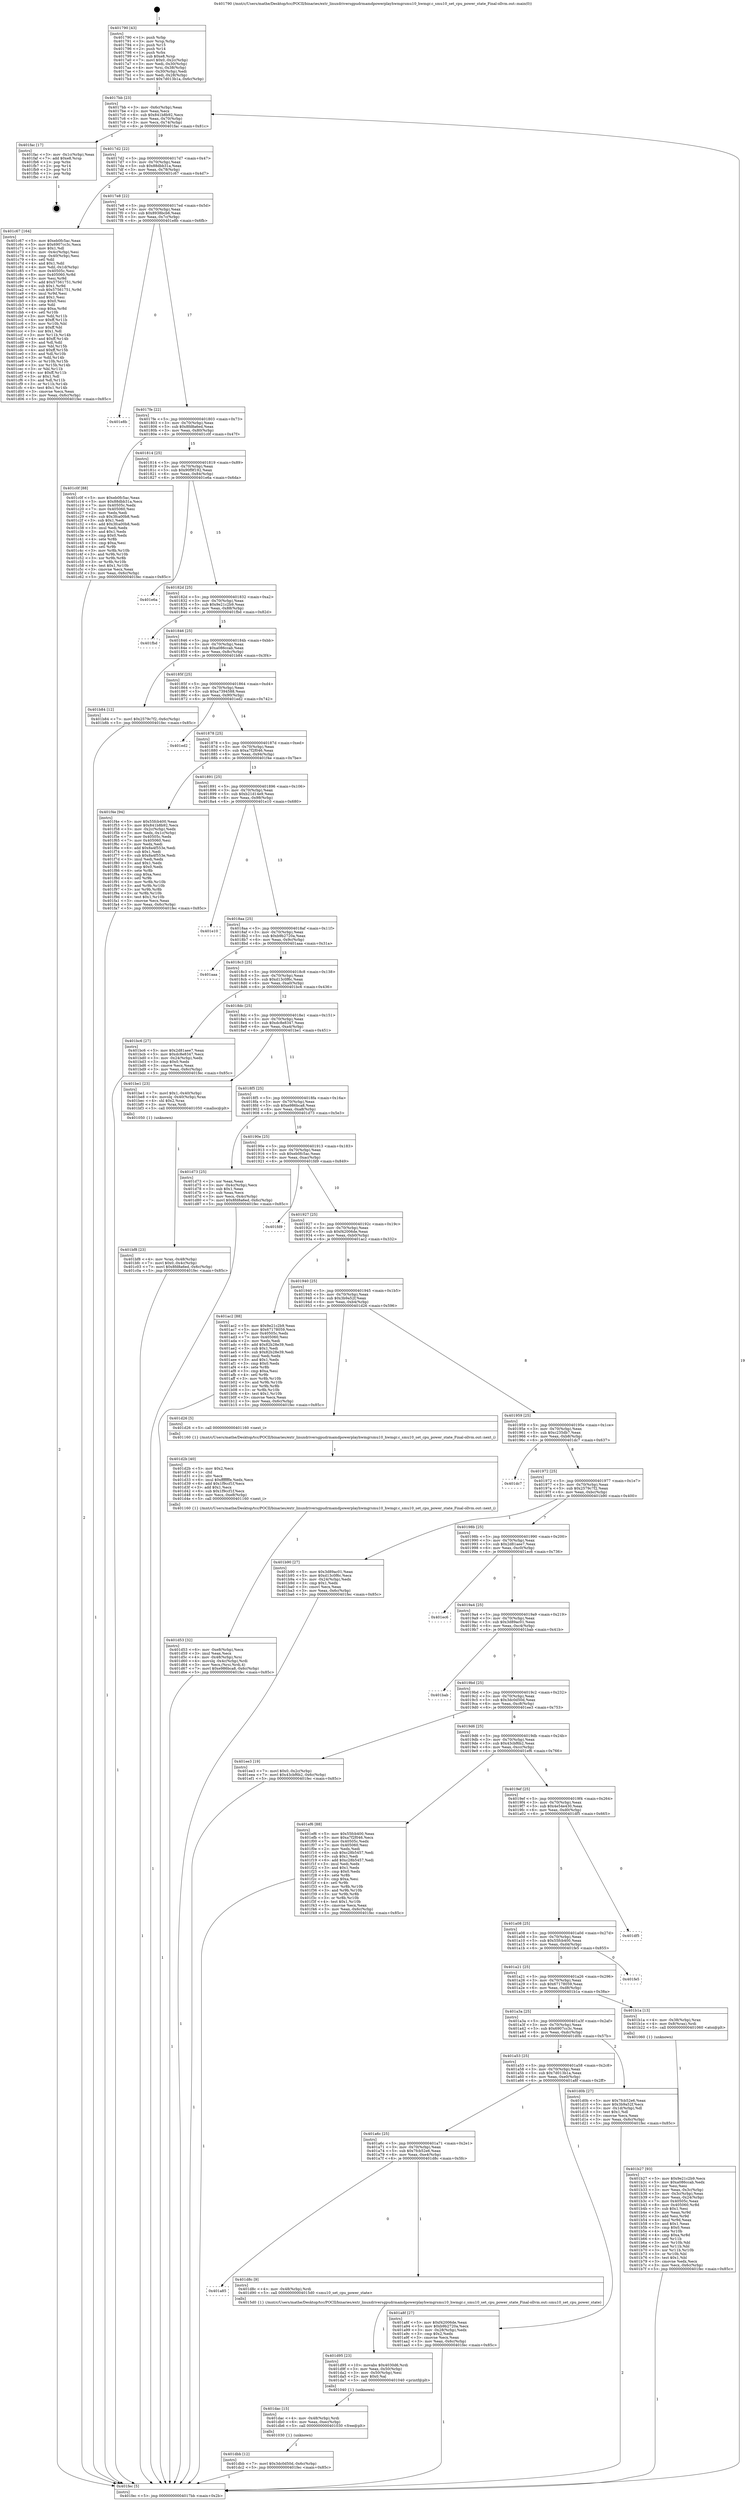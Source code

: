 digraph "0x401790" {
  label = "0x401790 (/mnt/c/Users/mathe/Desktop/tcc/POCII/binaries/extr_linuxdriversgpudrmamdpowerplayhwmgrsmu10_hwmgr.c_smu10_set_cpu_power_state_Final-ollvm.out::main(0))"
  labelloc = "t"
  node[shape=record]

  Entry [label="",width=0.3,height=0.3,shape=circle,fillcolor=black,style=filled]
  "0x4017bb" [label="{
     0x4017bb [23]\l
     | [instrs]\l
     &nbsp;&nbsp;0x4017bb \<+3\>: mov -0x6c(%rbp),%eax\l
     &nbsp;&nbsp;0x4017be \<+2\>: mov %eax,%ecx\l
     &nbsp;&nbsp;0x4017c0 \<+6\>: sub $0x841b8b92,%ecx\l
     &nbsp;&nbsp;0x4017c6 \<+3\>: mov %eax,-0x70(%rbp)\l
     &nbsp;&nbsp;0x4017c9 \<+3\>: mov %ecx,-0x74(%rbp)\l
     &nbsp;&nbsp;0x4017cc \<+6\>: je 0000000000401fac \<main+0x81c\>\l
  }"]
  "0x401fac" [label="{
     0x401fac [17]\l
     | [instrs]\l
     &nbsp;&nbsp;0x401fac \<+3\>: mov -0x1c(%rbp),%eax\l
     &nbsp;&nbsp;0x401faf \<+7\>: add $0xe8,%rsp\l
     &nbsp;&nbsp;0x401fb6 \<+1\>: pop %rbx\l
     &nbsp;&nbsp;0x401fb7 \<+2\>: pop %r14\l
     &nbsp;&nbsp;0x401fb9 \<+2\>: pop %r15\l
     &nbsp;&nbsp;0x401fbb \<+1\>: pop %rbp\l
     &nbsp;&nbsp;0x401fbc \<+1\>: ret\l
  }"]
  "0x4017d2" [label="{
     0x4017d2 [22]\l
     | [instrs]\l
     &nbsp;&nbsp;0x4017d2 \<+5\>: jmp 00000000004017d7 \<main+0x47\>\l
     &nbsp;&nbsp;0x4017d7 \<+3\>: mov -0x70(%rbp),%eax\l
     &nbsp;&nbsp;0x4017da \<+5\>: sub $0x88dbb31a,%eax\l
     &nbsp;&nbsp;0x4017df \<+3\>: mov %eax,-0x78(%rbp)\l
     &nbsp;&nbsp;0x4017e2 \<+6\>: je 0000000000401c67 \<main+0x4d7\>\l
  }"]
  Exit [label="",width=0.3,height=0.3,shape=circle,fillcolor=black,style=filled,peripheries=2]
  "0x401c67" [label="{
     0x401c67 [164]\l
     | [instrs]\l
     &nbsp;&nbsp;0x401c67 \<+5\>: mov $0xeb0fc5ac,%eax\l
     &nbsp;&nbsp;0x401c6c \<+5\>: mov $0x6907cc3c,%ecx\l
     &nbsp;&nbsp;0x401c71 \<+2\>: mov $0x1,%dl\l
     &nbsp;&nbsp;0x401c73 \<+3\>: mov -0x4c(%rbp),%esi\l
     &nbsp;&nbsp;0x401c76 \<+3\>: cmp -0x40(%rbp),%esi\l
     &nbsp;&nbsp;0x401c79 \<+4\>: setl %dil\l
     &nbsp;&nbsp;0x401c7d \<+4\>: and $0x1,%dil\l
     &nbsp;&nbsp;0x401c81 \<+4\>: mov %dil,-0x1d(%rbp)\l
     &nbsp;&nbsp;0x401c85 \<+7\>: mov 0x40505c,%esi\l
     &nbsp;&nbsp;0x401c8c \<+8\>: mov 0x405060,%r8d\l
     &nbsp;&nbsp;0x401c94 \<+3\>: mov %esi,%r9d\l
     &nbsp;&nbsp;0x401c97 \<+7\>: add $0x57561751,%r9d\l
     &nbsp;&nbsp;0x401c9e \<+4\>: sub $0x1,%r9d\l
     &nbsp;&nbsp;0x401ca2 \<+7\>: sub $0x57561751,%r9d\l
     &nbsp;&nbsp;0x401ca9 \<+4\>: imul %r9d,%esi\l
     &nbsp;&nbsp;0x401cad \<+3\>: and $0x1,%esi\l
     &nbsp;&nbsp;0x401cb0 \<+3\>: cmp $0x0,%esi\l
     &nbsp;&nbsp;0x401cb3 \<+4\>: sete %dil\l
     &nbsp;&nbsp;0x401cb7 \<+4\>: cmp $0xa,%r8d\l
     &nbsp;&nbsp;0x401cbb \<+4\>: setl %r10b\l
     &nbsp;&nbsp;0x401cbf \<+3\>: mov %dil,%r11b\l
     &nbsp;&nbsp;0x401cc2 \<+4\>: xor $0xff,%r11b\l
     &nbsp;&nbsp;0x401cc6 \<+3\>: mov %r10b,%bl\l
     &nbsp;&nbsp;0x401cc9 \<+3\>: xor $0xff,%bl\l
     &nbsp;&nbsp;0x401ccc \<+3\>: xor $0x1,%dl\l
     &nbsp;&nbsp;0x401ccf \<+3\>: mov %r11b,%r14b\l
     &nbsp;&nbsp;0x401cd2 \<+4\>: and $0xff,%r14b\l
     &nbsp;&nbsp;0x401cd6 \<+3\>: and %dl,%dil\l
     &nbsp;&nbsp;0x401cd9 \<+3\>: mov %bl,%r15b\l
     &nbsp;&nbsp;0x401cdc \<+4\>: and $0xff,%r15b\l
     &nbsp;&nbsp;0x401ce0 \<+3\>: and %dl,%r10b\l
     &nbsp;&nbsp;0x401ce3 \<+3\>: or %dil,%r14b\l
     &nbsp;&nbsp;0x401ce6 \<+3\>: or %r10b,%r15b\l
     &nbsp;&nbsp;0x401ce9 \<+3\>: xor %r15b,%r14b\l
     &nbsp;&nbsp;0x401cec \<+3\>: or %bl,%r11b\l
     &nbsp;&nbsp;0x401cef \<+4\>: xor $0xff,%r11b\l
     &nbsp;&nbsp;0x401cf3 \<+3\>: or $0x1,%dl\l
     &nbsp;&nbsp;0x401cf6 \<+3\>: and %dl,%r11b\l
     &nbsp;&nbsp;0x401cf9 \<+3\>: or %r11b,%r14b\l
     &nbsp;&nbsp;0x401cfc \<+4\>: test $0x1,%r14b\l
     &nbsp;&nbsp;0x401d00 \<+3\>: cmovne %ecx,%eax\l
     &nbsp;&nbsp;0x401d03 \<+3\>: mov %eax,-0x6c(%rbp)\l
     &nbsp;&nbsp;0x401d06 \<+5\>: jmp 0000000000401fec \<main+0x85c\>\l
  }"]
  "0x4017e8" [label="{
     0x4017e8 [22]\l
     | [instrs]\l
     &nbsp;&nbsp;0x4017e8 \<+5\>: jmp 00000000004017ed \<main+0x5d\>\l
     &nbsp;&nbsp;0x4017ed \<+3\>: mov -0x70(%rbp),%eax\l
     &nbsp;&nbsp;0x4017f0 \<+5\>: sub $0x8938bcb6,%eax\l
     &nbsp;&nbsp;0x4017f5 \<+3\>: mov %eax,-0x7c(%rbp)\l
     &nbsp;&nbsp;0x4017f8 \<+6\>: je 0000000000401e8b \<main+0x6fb\>\l
  }"]
  "0x401dbb" [label="{
     0x401dbb [12]\l
     | [instrs]\l
     &nbsp;&nbsp;0x401dbb \<+7\>: movl $0x3dc0d50d,-0x6c(%rbp)\l
     &nbsp;&nbsp;0x401dc2 \<+5\>: jmp 0000000000401fec \<main+0x85c\>\l
  }"]
  "0x401e8b" [label="{
     0x401e8b\l
  }", style=dashed]
  "0x4017fe" [label="{
     0x4017fe [22]\l
     | [instrs]\l
     &nbsp;&nbsp;0x4017fe \<+5\>: jmp 0000000000401803 \<main+0x73\>\l
     &nbsp;&nbsp;0x401803 \<+3\>: mov -0x70(%rbp),%eax\l
     &nbsp;&nbsp;0x401806 \<+5\>: sub $0x8fd8a6ed,%eax\l
     &nbsp;&nbsp;0x40180b \<+3\>: mov %eax,-0x80(%rbp)\l
     &nbsp;&nbsp;0x40180e \<+6\>: je 0000000000401c0f \<main+0x47f\>\l
  }"]
  "0x401dac" [label="{
     0x401dac [15]\l
     | [instrs]\l
     &nbsp;&nbsp;0x401dac \<+4\>: mov -0x48(%rbp),%rdi\l
     &nbsp;&nbsp;0x401db0 \<+6\>: mov %eax,-0xec(%rbp)\l
     &nbsp;&nbsp;0x401db6 \<+5\>: call 0000000000401030 \<free@plt\>\l
     | [calls]\l
     &nbsp;&nbsp;0x401030 \{1\} (unknown)\l
  }"]
  "0x401c0f" [label="{
     0x401c0f [88]\l
     | [instrs]\l
     &nbsp;&nbsp;0x401c0f \<+5\>: mov $0xeb0fc5ac,%eax\l
     &nbsp;&nbsp;0x401c14 \<+5\>: mov $0x88dbb31a,%ecx\l
     &nbsp;&nbsp;0x401c19 \<+7\>: mov 0x40505c,%edx\l
     &nbsp;&nbsp;0x401c20 \<+7\>: mov 0x405060,%esi\l
     &nbsp;&nbsp;0x401c27 \<+2\>: mov %edx,%edi\l
     &nbsp;&nbsp;0x401c29 \<+6\>: sub $0x3fca00b8,%edi\l
     &nbsp;&nbsp;0x401c2f \<+3\>: sub $0x1,%edi\l
     &nbsp;&nbsp;0x401c32 \<+6\>: add $0x3fca00b8,%edi\l
     &nbsp;&nbsp;0x401c38 \<+3\>: imul %edi,%edx\l
     &nbsp;&nbsp;0x401c3b \<+3\>: and $0x1,%edx\l
     &nbsp;&nbsp;0x401c3e \<+3\>: cmp $0x0,%edx\l
     &nbsp;&nbsp;0x401c41 \<+4\>: sete %r8b\l
     &nbsp;&nbsp;0x401c45 \<+3\>: cmp $0xa,%esi\l
     &nbsp;&nbsp;0x401c48 \<+4\>: setl %r9b\l
     &nbsp;&nbsp;0x401c4c \<+3\>: mov %r8b,%r10b\l
     &nbsp;&nbsp;0x401c4f \<+3\>: and %r9b,%r10b\l
     &nbsp;&nbsp;0x401c52 \<+3\>: xor %r9b,%r8b\l
     &nbsp;&nbsp;0x401c55 \<+3\>: or %r8b,%r10b\l
     &nbsp;&nbsp;0x401c58 \<+4\>: test $0x1,%r10b\l
     &nbsp;&nbsp;0x401c5c \<+3\>: cmovne %ecx,%eax\l
     &nbsp;&nbsp;0x401c5f \<+3\>: mov %eax,-0x6c(%rbp)\l
     &nbsp;&nbsp;0x401c62 \<+5\>: jmp 0000000000401fec \<main+0x85c\>\l
  }"]
  "0x401814" [label="{
     0x401814 [25]\l
     | [instrs]\l
     &nbsp;&nbsp;0x401814 \<+5\>: jmp 0000000000401819 \<main+0x89\>\l
     &nbsp;&nbsp;0x401819 \<+3\>: mov -0x70(%rbp),%eax\l
     &nbsp;&nbsp;0x40181c \<+5\>: sub $0x90f9f192,%eax\l
     &nbsp;&nbsp;0x401821 \<+6\>: mov %eax,-0x84(%rbp)\l
     &nbsp;&nbsp;0x401827 \<+6\>: je 0000000000401e6a \<main+0x6da\>\l
  }"]
  "0x401d95" [label="{
     0x401d95 [23]\l
     | [instrs]\l
     &nbsp;&nbsp;0x401d95 \<+10\>: movabs $0x4030d6,%rdi\l
     &nbsp;&nbsp;0x401d9f \<+3\>: mov %eax,-0x50(%rbp)\l
     &nbsp;&nbsp;0x401da2 \<+3\>: mov -0x50(%rbp),%esi\l
     &nbsp;&nbsp;0x401da5 \<+2\>: mov $0x0,%al\l
     &nbsp;&nbsp;0x401da7 \<+5\>: call 0000000000401040 \<printf@plt\>\l
     | [calls]\l
     &nbsp;&nbsp;0x401040 \{1\} (unknown)\l
  }"]
  "0x401e6a" [label="{
     0x401e6a\l
  }", style=dashed]
  "0x40182d" [label="{
     0x40182d [25]\l
     | [instrs]\l
     &nbsp;&nbsp;0x40182d \<+5\>: jmp 0000000000401832 \<main+0xa2\>\l
     &nbsp;&nbsp;0x401832 \<+3\>: mov -0x70(%rbp),%eax\l
     &nbsp;&nbsp;0x401835 \<+5\>: sub $0x9e21c2b9,%eax\l
     &nbsp;&nbsp;0x40183a \<+6\>: mov %eax,-0x88(%rbp)\l
     &nbsp;&nbsp;0x401840 \<+6\>: je 0000000000401fbd \<main+0x82d\>\l
  }"]
  "0x401a85" [label="{
     0x401a85\l
  }", style=dashed]
  "0x401fbd" [label="{
     0x401fbd\l
  }", style=dashed]
  "0x401846" [label="{
     0x401846 [25]\l
     | [instrs]\l
     &nbsp;&nbsp;0x401846 \<+5\>: jmp 000000000040184b \<main+0xbb\>\l
     &nbsp;&nbsp;0x40184b \<+3\>: mov -0x70(%rbp),%eax\l
     &nbsp;&nbsp;0x40184e \<+5\>: sub $0xa086ccab,%eax\l
     &nbsp;&nbsp;0x401853 \<+6\>: mov %eax,-0x8c(%rbp)\l
     &nbsp;&nbsp;0x401859 \<+6\>: je 0000000000401b84 \<main+0x3f4\>\l
  }"]
  "0x401d8c" [label="{
     0x401d8c [9]\l
     | [instrs]\l
     &nbsp;&nbsp;0x401d8c \<+4\>: mov -0x48(%rbp),%rdi\l
     &nbsp;&nbsp;0x401d90 \<+5\>: call 00000000004015d0 \<smu10_set_cpu_power_state\>\l
     | [calls]\l
     &nbsp;&nbsp;0x4015d0 \{1\} (/mnt/c/Users/mathe/Desktop/tcc/POCII/binaries/extr_linuxdriversgpudrmamdpowerplayhwmgrsmu10_hwmgr.c_smu10_set_cpu_power_state_Final-ollvm.out::smu10_set_cpu_power_state)\l
  }"]
  "0x401b84" [label="{
     0x401b84 [12]\l
     | [instrs]\l
     &nbsp;&nbsp;0x401b84 \<+7\>: movl $0x2579c7f2,-0x6c(%rbp)\l
     &nbsp;&nbsp;0x401b8b \<+5\>: jmp 0000000000401fec \<main+0x85c\>\l
  }"]
  "0x40185f" [label="{
     0x40185f [25]\l
     | [instrs]\l
     &nbsp;&nbsp;0x40185f \<+5\>: jmp 0000000000401864 \<main+0xd4\>\l
     &nbsp;&nbsp;0x401864 \<+3\>: mov -0x70(%rbp),%eax\l
     &nbsp;&nbsp;0x401867 \<+5\>: sub $0xa7394588,%eax\l
     &nbsp;&nbsp;0x40186c \<+6\>: mov %eax,-0x90(%rbp)\l
     &nbsp;&nbsp;0x401872 \<+6\>: je 0000000000401ed2 \<main+0x742\>\l
  }"]
  "0x401d53" [label="{
     0x401d53 [32]\l
     | [instrs]\l
     &nbsp;&nbsp;0x401d53 \<+6\>: mov -0xe8(%rbp),%ecx\l
     &nbsp;&nbsp;0x401d59 \<+3\>: imul %eax,%ecx\l
     &nbsp;&nbsp;0x401d5c \<+4\>: mov -0x48(%rbp),%rsi\l
     &nbsp;&nbsp;0x401d60 \<+4\>: movslq -0x4c(%rbp),%rdi\l
     &nbsp;&nbsp;0x401d64 \<+3\>: mov %ecx,(%rsi,%rdi,4)\l
     &nbsp;&nbsp;0x401d67 \<+7\>: movl $0xe986bca8,-0x6c(%rbp)\l
     &nbsp;&nbsp;0x401d6e \<+5\>: jmp 0000000000401fec \<main+0x85c\>\l
  }"]
  "0x401ed2" [label="{
     0x401ed2\l
  }", style=dashed]
  "0x401878" [label="{
     0x401878 [25]\l
     | [instrs]\l
     &nbsp;&nbsp;0x401878 \<+5\>: jmp 000000000040187d \<main+0xed\>\l
     &nbsp;&nbsp;0x40187d \<+3\>: mov -0x70(%rbp),%eax\l
     &nbsp;&nbsp;0x401880 \<+5\>: sub $0xa7f2f046,%eax\l
     &nbsp;&nbsp;0x401885 \<+6\>: mov %eax,-0x94(%rbp)\l
     &nbsp;&nbsp;0x40188b \<+6\>: je 0000000000401f4e \<main+0x7be\>\l
  }"]
  "0x401d2b" [label="{
     0x401d2b [40]\l
     | [instrs]\l
     &nbsp;&nbsp;0x401d2b \<+5\>: mov $0x2,%ecx\l
     &nbsp;&nbsp;0x401d30 \<+1\>: cltd\l
     &nbsp;&nbsp;0x401d31 \<+2\>: idiv %ecx\l
     &nbsp;&nbsp;0x401d33 \<+6\>: imul $0xfffffffe,%edx,%ecx\l
     &nbsp;&nbsp;0x401d39 \<+6\>: add $0x1f9ccf1f,%ecx\l
     &nbsp;&nbsp;0x401d3f \<+3\>: add $0x1,%ecx\l
     &nbsp;&nbsp;0x401d42 \<+6\>: sub $0x1f9ccf1f,%ecx\l
     &nbsp;&nbsp;0x401d48 \<+6\>: mov %ecx,-0xe8(%rbp)\l
     &nbsp;&nbsp;0x401d4e \<+5\>: call 0000000000401160 \<next_i\>\l
     | [calls]\l
     &nbsp;&nbsp;0x401160 \{1\} (/mnt/c/Users/mathe/Desktop/tcc/POCII/binaries/extr_linuxdriversgpudrmamdpowerplayhwmgrsmu10_hwmgr.c_smu10_set_cpu_power_state_Final-ollvm.out::next_i)\l
  }"]
  "0x401f4e" [label="{
     0x401f4e [94]\l
     | [instrs]\l
     &nbsp;&nbsp;0x401f4e \<+5\>: mov $0x55fcb400,%eax\l
     &nbsp;&nbsp;0x401f53 \<+5\>: mov $0x841b8b92,%ecx\l
     &nbsp;&nbsp;0x401f58 \<+3\>: mov -0x2c(%rbp),%edx\l
     &nbsp;&nbsp;0x401f5b \<+3\>: mov %edx,-0x1c(%rbp)\l
     &nbsp;&nbsp;0x401f5e \<+7\>: mov 0x40505c,%edx\l
     &nbsp;&nbsp;0x401f65 \<+7\>: mov 0x405060,%esi\l
     &nbsp;&nbsp;0x401f6c \<+2\>: mov %edx,%edi\l
     &nbsp;&nbsp;0x401f6e \<+6\>: add $0x8a4f553e,%edi\l
     &nbsp;&nbsp;0x401f74 \<+3\>: sub $0x1,%edi\l
     &nbsp;&nbsp;0x401f77 \<+6\>: sub $0x8a4f553e,%edi\l
     &nbsp;&nbsp;0x401f7d \<+3\>: imul %edi,%edx\l
     &nbsp;&nbsp;0x401f80 \<+3\>: and $0x1,%edx\l
     &nbsp;&nbsp;0x401f83 \<+3\>: cmp $0x0,%edx\l
     &nbsp;&nbsp;0x401f86 \<+4\>: sete %r8b\l
     &nbsp;&nbsp;0x401f8a \<+3\>: cmp $0xa,%esi\l
     &nbsp;&nbsp;0x401f8d \<+4\>: setl %r9b\l
     &nbsp;&nbsp;0x401f91 \<+3\>: mov %r8b,%r10b\l
     &nbsp;&nbsp;0x401f94 \<+3\>: and %r9b,%r10b\l
     &nbsp;&nbsp;0x401f97 \<+3\>: xor %r9b,%r8b\l
     &nbsp;&nbsp;0x401f9a \<+3\>: or %r8b,%r10b\l
     &nbsp;&nbsp;0x401f9d \<+4\>: test $0x1,%r10b\l
     &nbsp;&nbsp;0x401fa1 \<+3\>: cmovne %ecx,%eax\l
     &nbsp;&nbsp;0x401fa4 \<+3\>: mov %eax,-0x6c(%rbp)\l
     &nbsp;&nbsp;0x401fa7 \<+5\>: jmp 0000000000401fec \<main+0x85c\>\l
  }"]
  "0x401891" [label="{
     0x401891 [25]\l
     | [instrs]\l
     &nbsp;&nbsp;0x401891 \<+5\>: jmp 0000000000401896 \<main+0x106\>\l
     &nbsp;&nbsp;0x401896 \<+3\>: mov -0x70(%rbp),%eax\l
     &nbsp;&nbsp;0x401899 \<+5\>: sub $0xb21d14e9,%eax\l
     &nbsp;&nbsp;0x40189e \<+6\>: mov %eax,-0x98(%rbp)\l
     &nbsp;&nbsp;0x4018a4 \<+6\>: je 0000000000401e10 \<main+0x680\>\l
  }"]
  "0x401bf8" [label="{
     0x401bf8 [23]\l
     | [instrs]\l
     &nbsp;&nbsp;0x401bf8 \<+4\>: mov %rax,-0x48(%rbp)\l
     &nbsp;&nbsp;0x401bfc \<+7\>: movl $0x0,-0x4c(%rbp)\l
     &nbsp;&nbsp;0x401c03 \<+7\>: movl $0x8fd8a6ed,-0x6c(%rbp)\l
     &nbsp;&nbsp;0x401c0a \<+5\>: jmp 0000000000401fec \<main+0x85c\>\l
  }"]
  "0x401e10" [label="{
     0x401e10\l
  }", style=dashed]
  "0x4018aa" [label="{
     0x4018aa [25]\l
     | [instrs]\l
     &nbsp;&nbsp;0x4018aa \<+5\>: jmp 00000000004018af \<main+0x11f\>\l
     &nbsp;&nbsp;0x4018af \<+3\>: mov -0x70(%rbp),%eax\l
     &nbsp;&nbsp;0x4018b2 \<+5\>: sub $0xb9b2720a,%eax\l
     &nbsp;&nbsp;0x4018b7 \<+6\>: mov %eax,-0x9c(%rbp)\l
     &nbsp;&nbsp;0x4018bd \<+6\>: je 0000000000401aaa \<main+0x31a\>\l
  }"]
  "0x401b27" [label="{
     0x401b27 [93]\l
     | [instrs]\l
     &nbsp;&nbsp;0x401b27 \<+5\>: mov $0x9e21c2b9,%ecx\l
     &nbsp;&nbsp;0x401b2c \<+5\>: mov $0xa086ccab,%edx\l
     &nbsp;&nbsp;0x401b31 \<+2\>: xor %esi,%esi\l
     &nbsp;&nbsp;0x401b33 \<+3\>: mov %eax,-0x3c(%rbp)\l
     &nbsp;&nbsp;0x401b36 \<+3\>: mov -0x3c(%rbp),%eax\l
     &nbsp;&nbsp;0x401b39 \<+3\>: mov %eax,-0x24(%rbp)\l
     &nbsp;&nbsp;0x401b3c \<+7\>: mov 0x40505c,%eax\l
     &nbsp;&nbsp;0x401b43 \<+8\>: mov 0x405060,%r8d\l
     &nbsp;&nbsp;0x401b4b \<+3\>: sub $0x1,%esi\l
     &nbsp;&nbsp;0x401b4e \<+3\>: mov %eax,%r9d\l
     &nbsp;&nbsp;0x401b51 \<+3\>: add %esi,%r9d\l
     &nbsp;&nbsp;0x401b54 \<+4\>: imul %r9d,%eax\l
     &nbsp;&nbsp;0x401b58 \<+3\>: and $0x1,%eax\l
     &nbsp;&nbsp;0x401b5b \<+3\>: cmp $0x0,%eax\l
     &nbsp;&nbsp;0x401b5e \<+4\>: sete %r10b\l
     &nbsp;&nbsp;0x401b62 \<+4\>: cmp $0xa,%r8d\l
     &nbsp;&nbsp;0x401b66 \<+4\>: setl %r11b\l
     &nbsp;&nbsp;0x401b6a \<+3\>: mov %r10b,%bl\l
     &nbsp;&nbsp;0x401b6d \<+3\>: and %r11b,%bl\l
     &nbsp;&nbsp;0x401b70 \<+3\>: xor %r11b,%r10b\l
     &nbsp;&nbsp;0x401b73 \<+3\>: or %r10b,%bl\l
     &nbsp;&nbsp;0x401b76 \<+3\>: test $0x1,%bl\l
     &nbsp;&nbsp;0x401b79 \<+3\>: cmovne %edx,%ecx\l
     &nbsp;&nbsp;0x401b7c \<+3\>: mov %ecx,-0x6c(%rbp)\l
     &nbsp;&nbsp;0x401b7f \<+5\>: jmp 0000000000401fec \<main+0x85c\>\l
  }"]
  "0x401aaa" [label="{
     0x401aaa\l
  }", style=dashed]
  "0x4018c3" [label="{
     0x4018c3 [25]\l
     | [instrs]\l
     &nbsp;&nbsp;0x4018c3 \<+5\>: jmp 00000000004018c8 \<main+0x138\>\l
     &nbsp;&nbsp;0x4018c8 \<+3\>: mov -0x70(%rbp),%eax\l
     &nbsp;&nbsp;0x4018cb \<+5\>: sub $0xd13c0f6c,%eax\l
     &nbsp;&nbsp;0x4018d0 \<+6\>: mov %eax,-0xa0(%rbp)\l
     &nbsp;&nbsp;0x4018d6 \<+6\>: je 0000000000401bc6 \<main+0x436\>\l
  }"]
  "0x401790" [label="{
     0x401790 [43]\l
     | [instrs]\l
     &nbsp;&nbsp;0x401790 \<+1\>: push %rbp\l
     &nbsp;&nbsp;0x401791 \<+3\>: mov %rsp,%rbp\l
     &nbsp;&nbsp;0x401794 \<+2\>: push %r15\l
     &nbsp;&nbsp;0x401796 \<+2\>: push %r14\l
     &nbsp;&nbsp;0x401798 \<+1\>: push %rbx\l
     &nbsp;&nbsp;0x401799 \<+7\>: sub $0xe8,%rsp\l
     &nbsp;&nbsp;0x4017a0 \<+7\>: movl $0x0,-0x2c(%rbp)\l
     &nbsp;&nbsp;0x4017a7 \<+3\>: mov %edi,-0x30(%rbp)\l
     &nbsp;&nbsp;0x4017aa \<+4\>: mov %rsi,-0x38(%rbp)\l
     &nbsp;&nbsp;0x4017ae \<+3\>: mov -0x30(%rbp),%edi\l
     &nbsp;&nbsp;0x4017b1 \<+3\>: mov %edi,-0x28(%rbp)\l
     &nbsp;&nbsp;0x4017b4 \<+7\>: movl $0x7d013b1a,-0x6c(%rbp)\l
  }"]
  "0x401bc6" [label="{
     0x401bc6 [27]\l
     | [instrs]\l
     &nbsp;&nbsp;0x401bc6 \<+5\>: mov $0x2d81aee7,%eax\l
     &nbsp;&nbsp;0x401bcb \<+5\>: mov $0xdc8e8347,%ecx\l
     &nbsp;&nbsp;0x401bd0 \<+3\>: mov -0x24(%rbp),%edx\l
     &nbsp;&nbsp;0x401bd3 \<+3\>: cmp $0x0,%edx\l
     &nbsp;&nbsp;0x401bd6 \<+3\>: cmove %ecx,%eax\l
     &nbsp;&nbsp;0x401bd9 \<+3\>: mov %eax,-0x6c(%rbp)\l
     &nbsp;&nbsp;0x401bdc \<+5\>: jmp 0000000000401fec \<main+0x85c\>\l
  }"]
  "0x4018dc" [label="{
     0x4018dc [25]\l
     | [instrs]\l
     &nbsp;&nbsp;0x4018dc \<+5\>: jmp 00000000004018e1 \<main+0x151\>\l
     &nbsp;&nbsp;0x4018e1 \<+3\>: mov -0x70(%rbp),%eax\l
     &nbsp;&nbsp;0x4018e4 \<+5\>: sub $0xdc8e8347,%eax\l
     &nbsp;&nbsp;0x4018e9 \<+6\>: mov %eax,-0xa4(%rbp)\l
     &nbsp;&nbsp;0x4018ef \<+6\>: je 0000000000401be1 \<main+0x451\>\l
  }"]
  "0x401fec" [label="{
     0x401fec [5]\l
     | [instrs]\l
     &nbsp;&nbsp;0x401fec \<+5\>: jmp 00000000004017bb \<main+0x2b\>\l
  }"]
  "0x401be1" [label="{
     0x401be1 [23]\l
     | [instrs]\l
     &nbsp;&nbsp;0x401be1 \<+7\>: movl $0x1,-0x40(%rbp)\l
     &nbsp;&nbsp;0x401be8 \<+4\>: movslq -0x40(%rbp),%rax\l
     &nbsp;&nbsp;0x401bec \<+4\>: shl $0x2,%rax\l
     &nbsp;&nbsp;0x401bf0 \<+3\>: mov %rax,%rdi\l
     &nbsp;&nbsp;0x401bf3 \<+5\>: call 0000000000401050 \<malloc@plt\>\l
     | [calls]\l
     &nbsp;&nbsp;0x401050 \{1\} (unknown)\l
  }"]
  "0x4018f5" [label="{
     0x4018f5 [25]\l
     | [instrs]\l
     &nbsp;&nbsp;0x4018f5 \<+5\>: jmp 00000000004018fa \<main+0x16a\>\l
     &nbsp;&nbsp;0x4018fa \<+3\>: mov -0x70(%rbp),%eax\l
     &nbsp;&nbsp;0x4018fd \<+5\>: sub $0xe986bca8,%eax\l
     &nbsp;&nbsp;0x401902 \<+6\>: mov %eax,-0xa8(%rbp)\l
     &nbsp;&nbsp;0x401908 \<+6\>: je 0000000000401d73 \<main+0x5e3\>\l
  }"]
  "0x401a6c" [label="{
     0x401a6c [25]\l
     | [instrs]\l
     &nbsp;&nbsp;0x401a6c \<+5\>: jmp 0000000000401a71 \<main+0x2e1\>\l
     &nbsp;&nbsp;0x401a71 \<+3\>: mov -0x70(%rbp),%eax\l
     &nbsp;&nbsp;0x401a74 \<+5\>: sub $0x7fcb52e6,%eax\l
     &nbsp;&nbsp;0x401a79 \<+6\>: mov %eax,-0xe4(%rbp)\l
     &nbsp;&nbsp;0x401a7f \<+6\>: je 0000000000401d8c \<main+0x5fc\>\l
  }"]
  "0x401d73" [label="{
     0x401d73 [25]\l
     | [instrs]\l
     &nbsp;&nbsp;0x401d73 \<+2\>: xor %eax,%eax\l
     &nbsp;&nbsp;0x401d75 \<+3\>: mov -0x4c(%rbp),%ecx\l
     &nbsp;&nbsp;0x401d78 \<+3\>: sub $0x1,%eax\l
     &nbsp;&nbsp;0x401d7b \<+2\>: sub %eax,%ecx\l
     &nbsp;&nbsp;0x401d7d \<+3\>: mov %ecx,-0x4c(%rbp)\l
     &nbsp;&nbsp;0x401d80 \<+7\>: movl $0x8fd8a6ed,-0x6c(%rbp)\l
     &nbsp;&nbsp;0x401d87 \<+5\>: jmp 0000000000401fec \<main+0x85c\>\l
  }"]
  "0x40190e" [label="{
     0x40190e [25]\l
     | [instrs]\l
     &nbsp;&nbsp;0x40190e \<+5\>: jmp 0000000000401913 \<main+0x183\>\l
     &nbsp;&nbsp;0x401913 \<+3\>: mov -0x70(%rbp),%eax\l
     &nbsp;&nbsp;0x401916 \<+5\>: sub $0xeb0fc5ac,%eax\l
     &nbsp;&nbsp;0x40191b \<+6\>: mov %eax,-0xac(%rbp)\l
     &nbsp;&nbsp;0x401921 \<+6\>: je 0000000000401fd9 \<main+0x849\>\l
  }"]
  "0x401a8f" [label="{
     0x401a8f [27]\l
     | [instrs]\l
     &nbsp;&nbsp;0x401a8f \<+5\>: mov $0xf42006de,%eax\l
     &nbsp;&nbsp;0x401a94 \<+5\>: mov $0xb9b2720a,%ecx\l
     &nbsp;&nbsp;0x401a99 \<+3\>: mov -0x28(%rbp),%edx\l
     &nbsp;&nbsp;0x401a9c \<+3\>: cmp $0x2,%edx\l
     &nbsp;&nbsp;0x401a9f \<+3\>: cmovne %ecx,%eax\l
     &nbsp;&nbsp;0x401aa2 \<+3\>: mov %eax,-0x6c(%rbp)\l
     &nbsp;&nbsp;0x401aa5 \<+5\>: jmp 0000000000401fec \<main+0x85c\>\l
  }"]
  "0x401fd9" [label="{
     0x401fd9\l
  }", style=dashed]
  "0x401927" [label="{
     0x401927 [25]\l
     | [instrs]\l
     &nbsp;&nbsp;0x401927 \<+5\>: jmp 000000000040192c \<main+0x19c\>\l
     &nbsp;&nbsp;0x40192c \<+3\>: mov -0x70(%rbp),%eax\l
     &nbsp;&nbsp;0x40192f \<+5\>: sub $0xf42006de,%eax\l
     &nbsp;&nbsp;0x401934 \<+6\>: mov %eax,-0xb0(%rbp)\l
     &nbsp;&nbsp;0x40193a \<+6\>: je 0000000000401ac2 \<main+0x332\>\l
  }"]
  "0x401a53" [label="{
     0x401a53 [25]\l
     | [instrs]\l
     &nbsp;&nbsp;0x401a53 \<+5\>: jmp 0000000000401a58 \<main+0x2c8\>\l
     &nbsp;&nbsp;0x401a58 \<+3\>: mov -0x70(%rbp),%eax\l
     &nbsp;&nbsp;0x401a5b \<+5\>: sub $0x7d013b1a,%eax\l
     &nbsp;&nbsp;0x401a60 \<+6\>: mov %eax,-0xe0(%rbp)\l
     &nbsp;&nbsp;0x401a66 \<+6\>: je 0000000000401a8f \<main+0x2ff\>\l
  }"]
  "0x401ac2" [label="{
     0x401ac2 [88]\l
     | [instrs]\l
     &nbsp;&nbsp;0x401ac2 \<+5\>: mov $0x9e21c2b9,%eax\l
     &nbsp;&nbsp;0x401ac7 \<+5\>: mov $0x67178059,%ecx\l
     &nbsp;&nbsp;0x401acc \<+7\>: mov 0x40505c,%edx\l
     &nbsp;&nbsp;0x401ad3 \<+7\>: mov 0x405060,%esi\l
     &nbsp;&nbsp;0x401ada \<+2\>: mov %edx,%edi\l
     &nbsp;&nbsp;0x401adc \<+6\>: add $0x82b28e39,%edi\l
     &nbsp;&nbsp;0x401ae2 \<+3\>: sub $0x1,%edi\l
     &nbsp;&nbsp;0x401ae5 \<+6\>: sub $0x82b28e39,%edi\l
     &nbsp;&nbsp;0x401aeb \<+3\>: imul %edi,%edx\l
     &nbsp;&nbsp;0x401aee \<+3\>: and $0x1,%edx\l
     &nbsp;&nbsp;0x401af1 \<+3\>: cmp $0x0,%edx\l
     &nbsp;&nbsp;0x401af4 \<+4\>: sete %r8b\l
     &nbsp;&nbsp;0x401af8 \<+3\>: cmp $0xa,%esi\l
     &nbsp;&nbsp;0x401afb \<+4\>: setl %r9b\l
     &nbsp;&nbsp;0x401aff \<+3\>: mov %r8b,%r10b\l
     &nbsp;&nbsp;0x401b02 \<+3\>: and %r9b,%r10b\l
     &nbsp;&nbsp;0x401b05 \<+3\>: xor %r9b,%r8b\l
     &nbsp;&nbsp;0x401b08 \<+3\>: or %r8b,%r10b\l
     &nbsp;&nbsp;0x401b0b \<+4\>: test $0x1,%r10b\l
     &nbsp;&nbsp;0x401b0f \<+3\>: cmovne %ecx,%eax\l
     &nbsp;&nbsp;0x401b12 \<+3\>: mov %eax,-0x6c(%rbp)\l
     &nbsp;&nbsp;0x401b15 \<+5\>: jmp 0000000000401fec \<main+0x85c\>\l
  }"]
  "0x401940" [label="{
     0x401940 [25]\l
     | [instrs]\l
     &nbsp;&nbsp;0x401940 \<+5\>: jmp 0000000000401945 \<main+0x1b5\>\l
     &nbsp;&nbsp;0x401945 \<+3\>: mov -0x70(%rbp),%eax\l
     &nbsp;&nbsp;0x401948 \<+5\>: sub $0x3b9a52f,%eax\l
     &nbsp;&nbsp;0x40194d \<+6\>: mov %eax,-0xb4(%rbp)\l
     &nbsp;&nbsp;0x401953 \<+6\>: je 0000000000401d26 \<main+0x596\>\l
  }"]
  "0x401d0b" [label="{
     0x401d0b [27]\l
     | [instrs]\l
     &nbsp;&nbsp;0x401d0b \<+5\>: mov $0x7fcb52e6,%eax\l
     &nbsp;&nbsp;0x401d10 \<+5\>: mov $0x3b9a52f,%ecx\l
     &nbsp;&nbsp;0x401d15 \<+3\>: mov -0x1d(%rbp),%dl\l
     &nbsp;&nbsp;0x401d18 \<+3\>: test $0x1,%dl\l
     &nbsp;&nbsp;0x401d1b \<+3\>: cmovne %ecx,%eax\l
     &nbsp;&nbsp;0x401d1e \<+3\>: mov %eax,-0x6c(%rbp)\l
     &nbsp;&nbsp;0x401d21 \<+5\>: jmp 0000000000401fec \<main+0x85c\>\l
  }"]
  "0x401d26" [label="{
     0x401d26 [5]\l
     | [instrs]\l
     &nbsp;&nbsp;0x401d26 \<+5\>: call 0000000000401160 \<next_i\>\l
     | [calls]\l
     &nbsp;&nbsp;0x401160 \{1\} (/mnt/c/Users/mathe/Desktop/tcc/POCII/binaries/extr_linuxdriversgpudrmamdpowerplayhwmgrsmu10_hwmgr.c_smu10_set_cpu_power_state_Final-ollvm.out::next_i)\l
  }"]
  "0x401959" [label="{
     0x401959 [25]\l
     | [instrs]\l
     &nbsp;&nbsp;0x401959 \<+5\>: jmp 000000000040195e \<main+0x1ce\>\l
     &nbsp;&nbsp;0x40195e \<+3\>: mov -0x70(%rbp),%eax\l
     &nbsp;&nbsp;0x401961 \<+5\>: sub $0xc235db7,%eax\l
     &nbsp;&nbsp;0x401966 \<+6\>: mov %eax,-0xb8(%rbp)\l
     &nbsp;&nbsp;0x40196c \<+6\>: je 0000000000401dc7 \<main+0x637\>\l
  }"]
  "0x401a3a" [label="{
     0x401a3a [25]\l
     | [instrs]\l
     &nbsp;&nbsp;0x401a3a \<+5\>: jmp 0000000000401a3f \<main+0x2af\>\l
     &nbsp;&nbsp;0x401a3f \<+3\>: mov -0x70(%rbp),%eax\l
     &nbsp;&nbsp;0x401a42 \<+5\>: sub $0x6907cc3c,%eax\l
     &nbsp;&nbsp;0x401a47 \<+6\>: mov %eax,-0xdc(%rbp)\l
     &nbsp;&nbsp;0x401a4d \<+6\>: je 0000000000401d0b \<main+0x57b\>\l
  }"]
  "0x401dc7" [label="{
     0x401dc7\l
  }", style=dashed]
  "0x401972" [label="{
     0x401972 [25]\l
     | [instrs]\l
     &nbsp;&nbsp;0x401972 \<+5\>: jmp 0000000000401977 \<main+0x1e7\>\l
     &nbsp;&nbsp;0x401977 \<+3\>: mov -0x70(%rbp),%eax\l
     &nbsp;&nbsp;0x40197a \<+5\>: sub $0x2579c7f2,%eax\l
     &nbsp;&nbsp;0x40197f \<+6\>: mov %eax,-0xbc(%rbp)\l
     &nbsp;&nbsp;0x401985 \<+6\>: je 0000000000401b90 \<main+0x400\>\l
  }"]
  "0x401b1a" [label="{
     0x401b1a [13]\l
     | [instrs]\l
     &nbsp;&nbsp;0x401b1a \<+4\>: mov -0x38(%rbp),%rax\l
     &nbsp;&nbsp;0x401b1e \<+4\>: mov 0x8(%rax),%rdi\l
     &nbsp;&nbsp;0x401b22 \<+5\>: call 0000000000401060 \<atoi@plt\>\l
     | [calls]\l
     &nbsp;&nbsp;0x401060 \{1\} (unknown)\l
  }"]
  "0x401b90" [label="{
     0x401b90 [27]\l
     | [instrs]\l
     &nbsp;&nbsp;0x401b90 \<+5\>: mov $0x3d89ac01,%eax\l
     &nbsp;&nbsp;0x401b95 \<+5\>: mov $0xd13c0f6c,%ecx\l
     &nbsp;&nbsp;0x401b9a \<+3\>: mov -0x24(%rbp),%edx\l
     &nbsp;&nbsp;0x401b9d \<+3\>: cmp $0x1,%edx\l
     &nbsp;&nbsp;0x401ba0 \<+3\>: cmovl %ecx,%eax\l
     &nbsp;&nbsp;0x401ba3 \<+3\>: mov %eax,-0x6c(%rbp)\l
     &nbsp;&nbsp;0x401ba6 \<+5\>: jmp 0000000000401fec \<main+0x85c\>\l
  }"]
  "0x40198b" [label="{
     0x40198b [25]\l
     | [instrs]\l
     &nbsp;&nbsp;0x40198b \<+5\>: jmp 0000000000401990 \<main+0x200\>\l
     &nbsp;&nbsp;0x401990 \<+3\>: mov -0x70(%rbp),%eax\l
     &nbsp;&nbsp;0x401993 \<+5\>: sub $0x2d81aee7,%eax\l
     &nbsp;&nbsp;0x401998 \<+6\>: mov %eax,-0xc0(%rbp)\l
     &nbsp;&nbsp;0x40199e \<+6\>: je 0000000000401ec6 \<main+0x736\>\l
  }"]
  "0x401a21" [label="{
     0x401a21 [25]\l
     | [instrs]\l
     &nbsp;&nbsp;0x401a21 \<+5\>: jmp 0000000000401a26 \<main+0x296\>\l
     &nbsp;&nbsp;0x401a26 \<+3\>: mov -0x70(%rbp),%eax\l
     &nbsp;&nbsp;0x401a29 \<+5\>: sub $0x67178059,%eax\l
     &nbsp;&nbsp;0x401a2e \<+6\>: mov %eax,-0xd8(%rbp)\l
     &nbsp;&nbsp;0x401a34 \<+6\>: je 0000000000401b1a \<main+0x38a\>\l
  }"]
  "0x401ec6" [label="{
     0x401ec6\l
  }", style=dashed]
  "0x4019a4" [label="{
     0x4019a4 [25]\l
     | [instrs]\l
     &nbsp;&nbsp;0x4019a4 \<+5\>: jmp 00000000004019a9 \<main+0x219\>\l
     &nbsp;&nbsp;0x4019a9 \<+3\>: mov -0x70(%rbp),%eax\l
     &nbsp;&nbsp;0x4019ac \<+5\>: sub $0x3d89ac01,%eax\l
     &nbsp;&nbsp;0x4019b1 \<+6\>: mov %eax,-0xc4(%rbp)\l
     &nbsp;&nbsp;0x4019b7 \<+6\>: je 0000000000401bab \<main+0x41b\>\l
  }"]
  "0x401fe5" [label="{
     0x401fe5\l
  }", style=dashed]
  "0x401bab" [label="{
     0x401bab\l
  }", style=dashed]
  "0x4019bd" [label="{
     0x4019bd [25]\l
     | [instrs]\l
     &nbsp;&nbsp;0x4019bd \<+5\>: jmp 00000000004019c2 \<main+0x232\>\l
     &nbsp;&nbsp;0x4019c2 \<+3\>: mov -0x70(%rbp),%eax\l
     &nbsp;&nbsp;0x4019c5 \<+5\>: sub $0x3dc0d50d,%eax\l
     &nbsp;&nbsp;0x4019ca \<+6\>: mov %eax,-0xc8(%rbp)\l
     &nbsp;&nbsp;0x4019d0 \<+6\>: je 0000000000401ee3 \<main+0x753\>\l
  }"]
  "0x401a08" [label="{
     0x401a08 [25]\l
     | [instrs]\l
     &nbsp;&nbsp;0x401a08 \<+5\>: jmp 0000000000401a0d \<main+0x27d\>\l
     &nbsp;&nbsp;0x401a0d \<+3\>: mov -0x70(%rbp),%eax\l
     &nbsp;&nbsp;0x401a10 \<+5\>: sub $0x55fcb400,%eax\l
     &nbsp;&nbsp;0x401a15 \<+6\>: mov %eax,-0xd4(%rbp)\l
     &nbsp;&nbsp;0x401a1b \<+6\>: je 0000000000401fe5 \<main+0x855\>\l
  }"]
  "0x401ee3" [label="{
     0x401ee3 [19]\l
     | [instrs]\l
     &nbsp;&nbsp;0x401ee3 \<+7\>: movl $0x0,-0x2c(%rbp)\l
     &nbsp;&nbsp;0x401eea \<+7\>: movl $0x43cbf6b2,-0x6c(%rbp)\l
     &nbsp;&nbsp;0x401ef1 \<+5\>: jmp 0000000000401fec \<main+0x85c\>\l
  }"]
  "0x4019d6" [label="{
     0x4019d6 [25]\l
     | [instrs]\l
     &nbsp;&nbsp;0x4019d6 \<+5\>: jmp 00000000004019db \<main+0x24b\>\l
     &nbsp;&nbsp;0x4019db \<+3\>: mov -0x70(%rbp),%eax\l
     &nbsp;&nbsp;0x4019de \<+5\>: sub $0x43cbf6b2,%eax\l
     &nbsp;&nbsp;0x4019e3 \<+6\>: mov %eax,-0xcc(%rbp)\l
     &nbsp;&nbsp;0x4019e9 \<+6\>: je 0000000000401ef6 \<main+0x766\>\l
  }"]
  "0x401df5" [label="{
     0x401df5\l
  }", style=dashed]
  "0x401ef6" [label="{
     0x401ef6 [88]\l
     | [instrs]\l
     &nbsp;&nbsp;0x401ef6 \<+5\>: mov $0x55fcb400,%eax\l
     &nbsp;&nbsp;0x401efb \<+5\>: mov $0xa7f2f046,%ecx\l
     &nbsp;&nbsp;0x401f00 \<+7\>: mov 0x40505c,%edx\l
     &nbsp;&nbsp;0x401f07 \<+7\>: mov 0x405060,%esi\l
     &nbsp;&nbsp;0x401f0e \<+2\>: mov %edx,%edi\l
     &nbsp;&nbsp;0x401f10 \<+6\>: sub $0xc28b5457,%edi\l
     &nbsp;&nbsp;0x401f16 \<+3\>: sub $0x1,%edi\l
     &nbsp;&nbsp;0x401f19 \<+6\>: add $0xc28b5457,%edi\l
     &nbsp;&nbsp;0x401f1f \<+3\>: imul %edi,%edx\l
     &nbsp;&nbsp;0x401f22 \<+3\>: and $0x1,%edx\l
     &nbsp;&nbsp;0x401f25 \<+3\>: cmp $0x0,%edx\l
     &nbsp;&nbsp;0x401f28 \<+4\>: sete %r8b\l
     &nbsp;&nbsp;0x401f2c \<+3\>: cmp $0xa,%esi\l
     &nbsp;&nbsp;0x401f2f \<+4\>: setl %r9b\l
     &nbsp;&nbsp;0x401f33 \<+3\>: mov %r8b,%r10b\l
     &nbsp;&nbsp;0x401f36 \<+3\>: and %r9b,%r10b\l
     &nbsp;&nbsp;0x401f39 \<+3\>: xor %r9b,%r8b\l
     &nbsp;&nbsp;0x401f3c \<+3\>: or %r8b,%r10b\l
     &nbsp;&nbsp;0x401f3f \<+4\>: test $0x1,%r10b\l
     &nbsp;&nbsp;0x401f43 \<+3\>: cmovne %ecx,%eax\l
     &nbsp;&nbsp;0x401f46 \<+3\>: mov %eax,-0x6c(%rbp)\l
     &nbsp;&nbsp;0x401f49 \<+5\>: jmp 0000000000401fec \<main+0x85c\>\l
  }"]
  "0x4019ef" [label="{
     0x4019ef [25]\l
     | [instrs]\l
     &nbsp;&nbsp;0x4019ef \<+5\>: jmp 00000000004019f4 \<main+0x264\>\l
     &nbsp;&nbsp;0x4019f4 \<+3\>: mov -0x70(%rbp),%eax\l
     &nbsp;&nbsp;0x4019f7 \<+5\>: sub $0x4e54e430,%eax\l
     &nbsp;&nbsp;0x4019fc \<+6\>: mov %eax,-0xd0(%rbp)\l
     &nbsp;&nbsp;0x401a02 \<+6\>: je 0000000000401df5 \<main+0x665\>\l
  }"]
  Entry -> "0x401790" [label=" 1"]
  "0x4017bb" -> "0x401fac" [label=" 1"]
  "0x4017bb" -> "0x4017d2" [label=" 19"]
  "0x401fac" -> Exit [label=" 1"]
  "0x4017d2" -> "0x401c67" [label=" 2"]
  "0x4017d2" -> "0x4017e8" [label=" 17"]
  "0x401f4e" -> "0x401fec" [label=" 1"]
  "0x4017e8" -> "0x401e8b" [label=" 0"]
  "0x4017e8" -> "0x4017fe" [label=" 17"]
  "0x401ef6" -> "0x401fec" [label=" 1"]
  "0x4017fe" -> "0x401c0f" [label=" 2"]
  "0x4017fe" -> "0x401814" [label=" 15"]
  "0x401ee3" -> "0x401fec" [label=" 1"]
  "0x401814" -> "0x401e6a" [label=" 0"]
  "0x401814" -> "0x40182d" [label=" 15"]
  "0x401dbb" -> "0x401fec" [label=" 1"]
  "0x40182d" -> "0x401fbd" [label=" 0"]
  "0x40182d" -> "0x401846" [label=" 15"]
  "0x401dac" -> "0x401dbb" [label=" 1"]
  "0x401846" -> "0x401b84" [label=" 1"]
  "0x401846" -> "0x40185f" [label=" 14"]
  "0x401d95" -> "0x401dac" [label=" 1"]
  "0x40185f" -> "0x401ed2" [label=" 0"]
  "0x40185f" -> "0x401878" [label=" 14"]
  "0x401a6c" -> "0x401a85" [label=" 0"]
  "0x401878" -> "0x401f4e" [label=" 1"]
  "0x401878" -> "0x401891" [label=" 13"]
  "0x401a6c" -> "0x401d8c" [label=" 1"]
  "0x401891" -> "0x401e10" [label=" 0"]
  "0x401891" -> "0x4018aa" [label=" 13"]
  "0x401d8c" -> "0x401d95" [label=" 1"]
  "0x4018aa" -> "0x401aaa" [label=" 0"]
  "0x4018aa" -> "0x4018c3" [label=" 13"]
  "0x401d73" -> "0x401fec" [label=" 1"]
  "0x4018c3" -> "0x401bc6" [label=" 1"]
  "0x4018c3" -> "0x4018dc" [label=" 12"]
  "0x401d53" -> "0x401fec" [label=" 1"]
  "0x4018dc" -> "0x401be1" [label=" 1"]
  "0x4018dc" -> "0x4018f5" [label=" 11"]
  "0x401d2b" -> "0x401d53" [label=" 1"]
  "0x4018f5" -> "0x401d73" [label=" 1"]
  "0x4018f5" -> "0x40190e" [label=" 10"]
  "0x401d26" -> "0x401d2b" [label=" 1"]
  "0x40190e" -> "0x401fd9" [label=" 0"]
  "0x40190e" -> "0x401927" [label=" 10"]
  "0x401d0b" -> "0x401fec" [label=" 2"]
  "0x401927" -> "0x401ac2" [label=" 1"]
  "0x401927" -> "0x401940" [label=" 9"]
  "0x401c0f" -> "0x401fec" [label=" 2"]
  "0x401940" -> "0x401d26" [label=" 1"]
  "0x401940" -> "0x401959" [label=" 8"]
  "0x401bf8" -> "0x401fec" [label=" 1"]
  "0x401959" -> "0x401dc7" [label=" 0"]
  "0x401959" -> "0x401972" [label=" 8"]
  "0x401bc6" -> "0x401fec" [label=" 1"]
  "0x401972" -> "0x401b90" [label=" 1"]
  "0x401972" -> "0x40198b" [label=" 7"]
  "0x401b90" -> "0x401fec" [label=" 1"]
  "0x40198b" -> "0x401ec6" [label=" 0"]
  "0x40198b" -> "0x4019a4" [label=" 7"]
  "0x401b27" -> "0x401fec" [label=" 1"]
  "0x4019a4" -> "0x401bab" [label=" 0"]
  "0x4019a4" -> "0x4019bd" [label=" 7"]
  "0x401b1a" -> "0x401b27" [label=" 1"]
  "0x4019bd" -> "0x401ee3" [label=" 1"]
  "0x4019bd" -> "0x4019d6" [label=" 6"]
  "0x401fec" -> "0x4017bb" [label=" 19"]
  "0x4019d6" -> "0x401ef6" [label=" 1"]
  "0x4019d6" -> "0x4019ef" [label=" 5"]
  "0x401790" -> "0x4017bb" [label=" 1"]
  "0x4019ef" -> "0x401df5" [label=" 0"]
  "0x4019ef" -> "0x401a08" [label=" 5"]
  "0x401ac2" -> "0x401fec" [label=" 1"]
  "0x401a08" -> "0x401fe5" [label=" 0"]
  "0x401a08" -> "0x401a21" [label=" 5"]
  "0x401b84" -> "0x401fec" [label=" 1"]
  "0x401a21" -> "0x401b1a" [label=" 1"]
  "0x401a21" -> "0x401a3a" [label=" 4"]
  "0x401be1" -> "0x401bf8" [label=" 1"]
  "0x401a3a" -> "0x401d0b" [label=" 2"]
  "0x401a3a" -> "0x401a53" [label=" 2"]
  "0x401c67" -> "0x401fec" [label=" 2"]
  "0x401a53" -> "0x401a8f" [label=" 1"]
  "0x401a53" -> "0x401a6c" [label=" 1"]
  "0x401a8f" -> "0x401fec" [label=" 1"]
}

